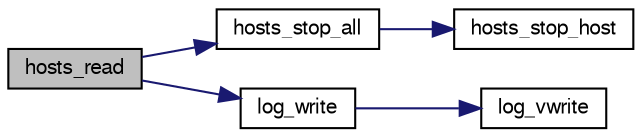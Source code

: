digraph G
{
  bgcolor="transparent";
  edge [fontname="FreeSans",fontsize="10",labelfontname="FreeSans",labelfontsize="10"];
  node [fontname="FreeSans",fontsize="10",shape=record];
  rankdir=LR;
  Node1 [label="hosts_read",height=0.2,width=0.4,color="black", fillcolor="grey75", style="filled" fontcolor="black"];
  Node1 -> Node2 [color="midnightblue",fontsize="10",style="solid",fontname="FreeSans"];
  Node2 [label="hosts_stop_all",height=0.2,width=0.4,color="black",URL="$hosts_8c.html#a335840ff579312c5f8530e4227266064"];
  Node2 -> Node3 [color="midnightblue",fontsize="10",style="solid",fontname="FreeSans"];
  Node3 [label="hosts_stop_host",height=0.2,width=0.4,color="black",URL="$hosts_8c.html#a47c3825c4cb0c8ceee834d39f0f0d785"];
  Node1 -> Node4 [color="midnightblue",fontsize="10",style="solid",fontname="FreeSans"];
  Node4 [label="log_write",height=0.2,width=0.4,color="black",URL="$log_8c.html#aebd780cf62bc3eed16f852bd30250a3a"];
  Node4 -> Node5 [color="midnightblue",fontsize="10",style="solid",fontname="FreeSans"];
  Node5 [label="log_vwrite",height=0.2,width=0.4,color="black",URL="$log_8c.html#a20d71c8bbe1b9014a523f38e2fabbc02"];
}
